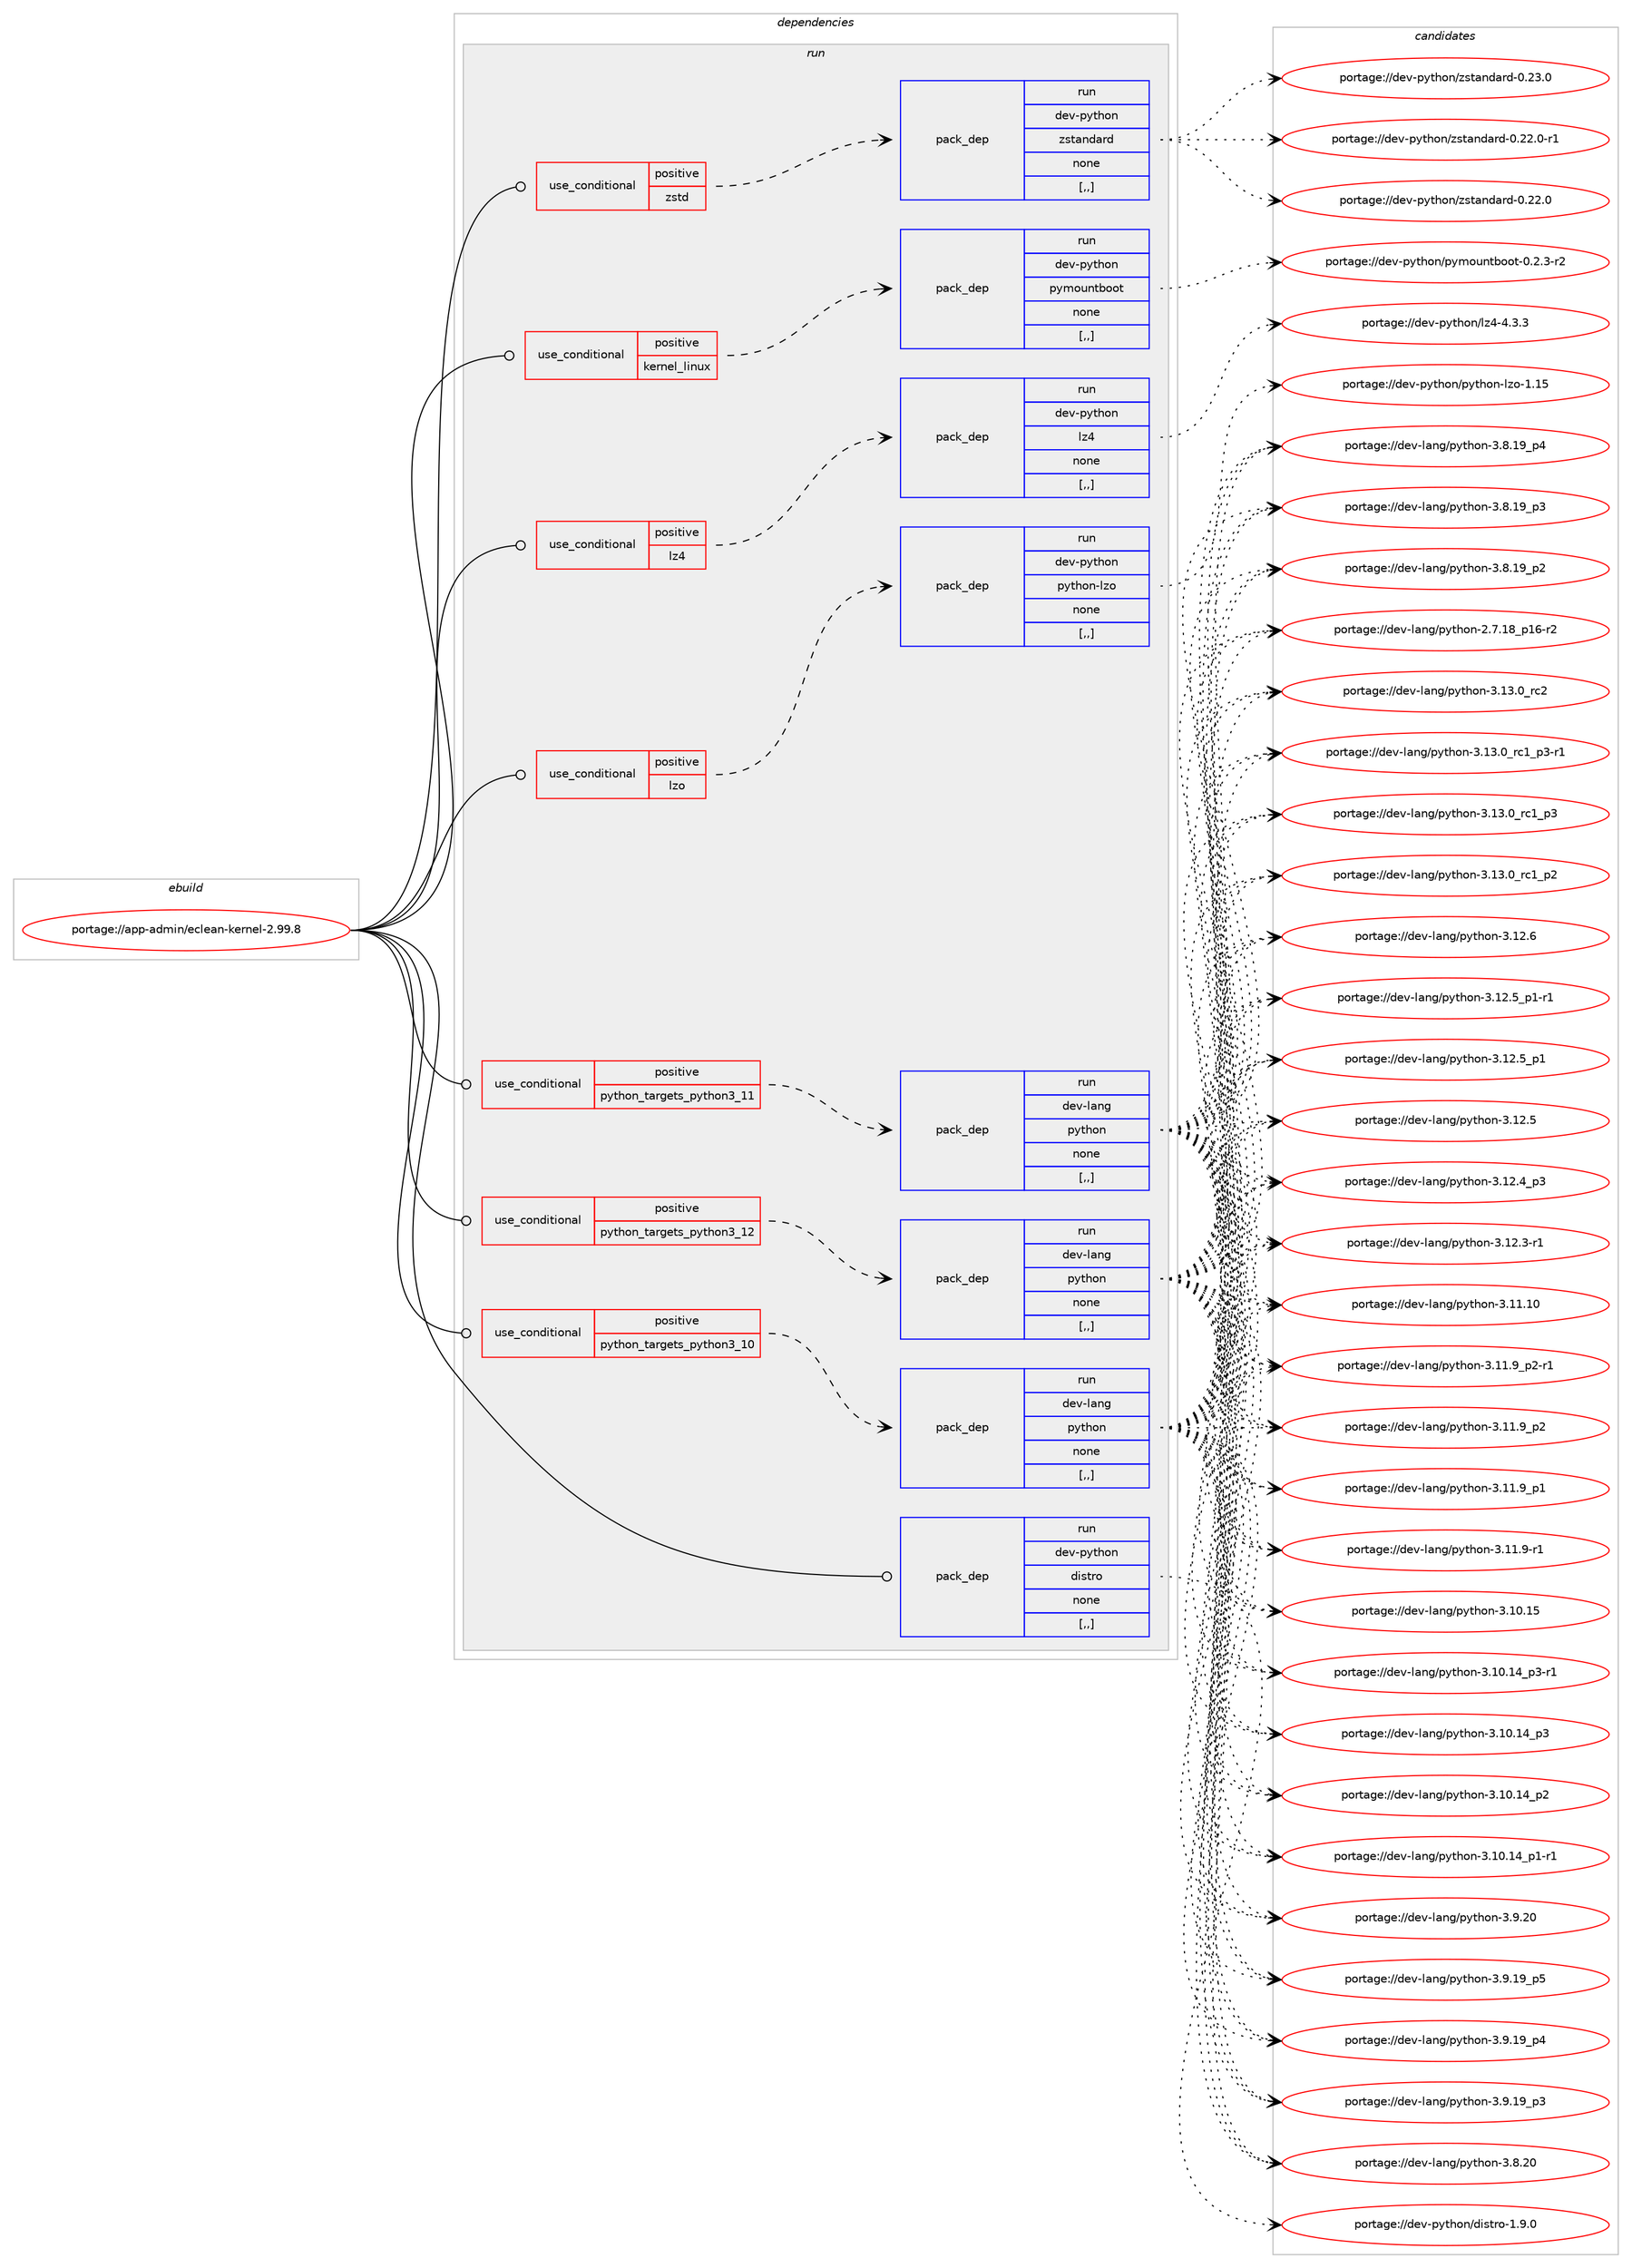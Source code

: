 digraph prolog {

# *************
# Graph options
# *************

newrank=true;
concentrate=true;
compound=true;
graph [rankdir=LR,fontname=Helvetica,fontsize=10,ranksep=1.5];#, ranksep=2.5, nodesep=0.2];
edge  [arrowhead=vee];
node  [fontname=Helvetica,fontsize=10];

# **********
# The ebuild
# **********

subgraph cluster_leftcol {
color=gray;
label=<<i>ebuild</i>>;
id [label="portage://app-admin/eclean-kernel-2.99.8", color=red, width=4, href="../app-admin/eclean-kernel-2.99.8.svg"];
}

# ****************
# The dependencies
# ****************

subgraph cluster_midcol {
color=gray;
label=<<i>dependencies</i>>;
subgraph cluster_compile {
fillcolor="#eeeeee";
style=filled;
label=<<i>compile</i>>;
}
subgraph cluster_compileandrun {
fillcolor="#eeeeee";
style=filled;
label=<<i>compile and run</i>>;
}
subgraph cluster_run {
fillcolor="#eeeeee";
style=filled;
label=<<i>run</i>>;
subgraph cond130299 {
dependency495955 [label=<<TABLE BORDER="0" CELLBORDER="1" CELLSPACING="0" CELLPADDING="4"><TR><TD ROWSPAN="3" CELLPADDING="10">use_conditional</TD></TR><TR><TD>positive</TD></TR><TR><TD>kernel_linux</TD></TR></TABLE>>, shape=none, color=red];
subgraph pack362051 {
dependency495956 [label=<<TABLE BORDER="0" CELLBORDER="1" CELLSPACING="0" CELLPADDING="4" WIDTH="220"><TR><TD ROWSPAN="6" CELLPADDING="30">pack_dep</TD></TR><TR><TD WIDTH="110">run</TD></TR><TR><TD>dev-python</TD></TR><TR><TD>pymountboot</TD></TR><TR><TD>none</TD></TR><TR><TD>[,,]</TD></TR></TABLE>>, shape=none, color=blue];
}
dependency495955:e -> dependency495956:w [weight=20,style="dashed",arrowhead="vee"];
}
id:e -> dependency495955:w [weight=20,style="solid",arrowhead="odot"];
subgraph cond130300 {
dependency495957 [label=<<TABLE BORDER="0" CELLBORDER="1" CELLSPACING="0" CELLPADDING="4"><TR><TD ROWSPAN="3" CELLPADDING="10">use_conditional</TD></TR><TR><TD>positive</TD></TR><TR><TD>lz4</TD></TR></TABLE>>, shape=none, color=red];
subgraph pack362052 {
dependency495958 [label=<<TABLE BORDER="0" CELLBORDER="1" CELLSPACING="0" CELLPADDING="4" WIDTH="220"><TR><TD ROWSPAN="6" CELLPADDING="30">pack_dep</TD></TR><TR><TD WIDTH="110">run</TD></TR><TR><TD>dev-python</TD></TR><TR><TD>lz4</TD></TR><TR><TD>none</TD></TR><TR><TD>[,,]</TD></TR></TABLE>>, shape=none, color=blue];
}
dependency495957:e -> dependency495958:w [weight=20,style="dashed",arrowhead="vee"];
}
id:e -> dependency495957:w [weight=20,style="solid",arrowhead="odot"];
subgraph cond130301 {
dependency495959 [label=<<TABLE BORDER="0" CELLBORDER="1" CELLSPACING="0" CELLPADDING="4"><TR><TD ROWSPAN="3" CELLPADDING="10">use_conditional</TD></TR><TR><TD>positive</TD></TR><TR><TD>lzo</TD></TR></TABLE>>, shape=none, color=red];
subgraph pack362053 {
dependency495960 [label=<<TABLE BORDER="0" CELLBORDER="1" CELLSPACING="0" CELLPADDING="4" WIDTH="220"><TR><TD ROWSPAN="6" CELLPADDING="30">pack_dep</TD></TR><TR><TD WIDTH="110">run</TD></TR><TR><TD>dev-python</TD></TR><TR><TD>python-lzo</TD></TR><TR><TD>none</TD></TR><TR><TD>[,,]</TD></TR></TABLE>>, shape=none, color=blue];
}
dependency495959:e -> dependency495960:w [weight=20,style="dashed",arrowhead="vee"];
}
id:e -> dependency495959:w [weight=20,style="solid",arrowhead="odot"];
subgraph cond130302 {
dependency495961 [label=<<TABLE BORDER="0" CELLBORDER="1" CELLSPACING="0" CELLPADDING="4"><TR><TD ROWSPAN="3" CELLPADDING="10">use_conditional</TD></TR><TR><TD>positive</TD></TR><TR><TD>python_targets_python3_10</TD></TR></TABLE>>, shape=none, color=red];
subgraph pack362054 {
dependency495962 [label=<<TABLE BORDER="0" CELLBORDER="1" CELLSPACING="0" CELLPADDING="4" WIDTH="220"><TR><TD ROWSPAN="6" CELLPADDING="30">pack_dep</TD></TR><TR><TD WIDTH="110">run</TD></TR><TR><TD>dev-lang</TD></TR><TR><TD>python</TD></TR><TR><TD>none</TD></TR><TR><TD>[,,]</TD></TR></TABLE>>, shape=none, color=blue];
}
dependency495961:e -> dependency495962:w [weight=20,style="dashed",arrowhead="vee"];
}
id:e -> dependency495961:w [weight=20,style="solid",arrowhead="odot"];
subgraph cond130303 {
dependency495963 [label=<<TABLE BORDER="0" CELLBORDER="1" CELLSPACING="0" CELLPADDING="4"><TR><TD ROWSPAN="3" CELLPADDING="10">use_conditional</TD></TR><TR><TD>positive</TD></TR><TR><TD>python_targets_python3_11</TD></TR></TABLE>>, shape=none, color=red];
subgraph pack362055 {
dependency495964 [label=<<TABLE BORDER="0" CELLBORDER="1" CELLSPACING="0" CELLPADDING="4" WIDTH="220"><TR><TD ROWSPAN="6" CELLPADDING="30">pack_dep</TD></TR><TR><TD WIDTH="110">run</TD></TR><TR><TD>dev-lang</TD></TR><TR><TD>python</TD></TR><TR><TD>none</TD></TR><TR><TD>[,,]</TD></TR></TABLE>>, shape=none, color=blue];
}
dependency495963:e -> dependency495964:w [weight=20,style="dashed",arrowhead="vee"];
}
id:e -> dependency495963:w [weight=20,style="solid",arrowhead="odot"];
subgraph cond130304 {
dependency495965 [label=<<TABLE BORDER="0" CELLBORDER="1" CELLSPACING="0" CELLPADDING="4"><TR><TD ROWSPAN="3" CELLPADDING="10">use_conditional</TD></TR><TR><TD>positive</TD></TR><TR><TD>python_targets_python3_12</TD></TR></TABLE>>, shape=none, color=red];
subgraph pack362056 {
dependency495966 [label=<<TABLE BORDER="0" CELLBORDER="1" CELLSPACING="0" CELLPADDING="4" WIDTH="220"><TR><TD ROWSPAN="6" CELLPADDING="30">pack_dep</TD></TR><TR><TD WIDTH="110">run</TD></TR><TR><TD>dev-lang</TD></TR><TR><TD>python</TD></TR><TR><TD>none</TD></TR><TR><TD>[,,]</TD></TR></TABLE>>, shape=none, color=blue];
}
dependency495965:e -> dependency495966:w [weight=20,style="dashed",arrowhead="vee"];
}
id:e -> dependency495965:w [weight=20,style="solid",arrowhead="odot"];
subgraph cond130305 {
dependency495967 [label=<<TABLE BORDER="0" CELLBORDER="1" CELLSPACING="0" CELLPADDING="4"><TR><TD ROWSPAN="3" CELLPADDING="10">use_conditional</TD></TR><TR><TD>positive</TD></TR><TR><TD>zstd</TD></TR></TABLE>>, shape=none, color=red];
subgraph pack362057 {
dependency495968 [label=<<TABLE BORDER="0" CELLBORDER="1" CELLSPACING="0" CELLPADDING="4" WIDTH="220"><TR><TD ROWSPAN="6" CELLPADDING="30">pack_dep</TD></TR><TR><TD WIDTH="110">run</TD></TR><TR><TD>dev-python</TD></TR><TR><TD>zstandard</TD></TR><TR><TD>none</TD></TR><TR><TD>[,,]</TD></TR></TABLE>>, shape=none, color=blue];
}
dependency495967:e -> dependency495968:w [weight=20,style="dashed",arrowhead="vee"];
}
id:e -> dependency495967:w [weight=20,style="solid",arrowhead="odot"];
subgraph pack362058 {
dependency495969 [label=<<TABLE BORDER="0" CELLBORDER="1" CELLSPACING="0" CELLPADDING="4" WIDTH="220"><TR><TD ROWSPAN="6" CELLPADDING="30">pack_dep</TD></TR><TR><TD WIDTH="110">run</TD></TR><TR><TD>dev-python</TD></TR><TR><TD>distro</TD></TR><TR><TD>none</TD></TR><TR><TD>[,,]</TD></TR></TABLE>>, shape=none, color=blue];
}
id:e -> dependency495969:w [weight=20,style="solid",arrowhead="odot"];
}
}

# **************
# The candidates
# **************

subgraph cluster_choices {
rank=same;
color=gray;
label=<<i>candidates</i>>;

subgraph choice362051 {
color=black;
nodesep=1;
choice1001011184511212111610411111047112121109111117110116981111111164548465046514511450 [label="portage://dev-python/pymountboot-0.2.3-r2", color=red, width=4,href="../dev-python/pymountboot-0.2.3-r2.svg"];
dependency495956:e -> choice1001011184511212111610411111047112121109111117110116981111111164548465046514511450:w [style=dotted,weight="100"];
}
subgraph choice362052 {
color=black;
nodesep=1;
choice100101118451121211161041111104710812252455246514651 [label="portage://dev-python/lz4-4.3.3", color=red, width=4,href="../dev-python/lz4-4.3.3.svg"];
dependency495958:e -> choice100101118451121211161041111104710812252455246514651:w [style=dotted,weight="100"];
}
subgraph choice362053 {
color=black;
nodesep=1;
choice1001011184511212111610411111047112121116104111110451081221114549464953 [label="portage://dev-python/python-lzo-1.15", color=red, width=4,href="../dev-python/python-lzo-1.15.svg"];
dependency495960:e -> choice1001011184511212111610411111047112121116104111110451081221114549464953:w [style=dotted,weight="100"];
}
subgraph choice362054 {
color=black;
nodesep=1;
choice10010111845108971101034711212111610411111045514649514648951149950 [label="portage://dev-lang/python-3.13.0_rc2", color=red, width=4,href="../dev-lang/python-3.13.0_rc2.svg"];
choice1001011184510897110103471121211161041111104551464951464895114994995112514511449 [label="portage://dev-lang/python-3.13.0_rc1_p3-r1", color=red, width=4,href="../dev-lang/python-3.13.0_rc1_p3-r1.svg"];
choice100101118451089711010347112121116104111110455146495146489511499499511251 [label="portage://dev-lang/python-3.13.0_rc1_p3", color=red, width=4,href="../dev-lang/python-3.13.0_rc1_p3.svg"];
choice100101118451089711010347112121116104111110455146495146489511499499511250 [label="portage://dev-lang/python-3.13.0_rc1_p2", color=red, width=4,href="../dev-lang/python-3.13.0_rc1_p2.svg"];
choice10010111845108971101034711212111610411111045514649504654 [label="portage://dev-lang/python-3.12.6", color=red, width=4,href="../dev-lang/python-3.12.6.svg"];
choice1001011184510897110103471121211161041111104551464950465395112494511449 [label="portage://dev-lang/python-3.12.5_p1-r1", color=red, width=4,href="../dev-lang/python-3.12.5_p1-r1.svg"];
choice100101118451089711010347112121116104111110455146495046539511249 [label="portage://dev-lang/python-3.12.5_p1", color=red, width=4,href="../dev-lang/python-3.12.5_p1.svg"];
choice10010111845108971101034711212111610411111045514649504653 [label="portage://dev-lang/python-3.12.5", color=red, width=4,href="../dev-lang/python-3.12.5.svg"];
choice100101118451089711010347112121116104111110455146495046529511251 [label="portage://dev-lang/python-3.12.4_p3", color=red, width=4,href="../dev-lang/python-3.12.4_p3.svg"];
choice100101118451089711010347112121116104111110455146495046514511449 [label="portage://dev-lang/python-3.12.3-r1", color=red, width=4,href="../dev-lang/python-3.12.3-r1.svg"];
choice1001011184510897110103471121211161041111104551464949464948 [label="portage://dev-lang/python-3.11.10", color=red, width=4,href="../dev-lang/python-3.11.10.svg"];
choice1001011184510897110103471121211161041111104551464949465795112504511449 [label="portage://dev-lang/python-3.11.9_p2-r1", color=red, width=4,href="../dev-lang/python-3.11.9_p2-r1.svg"];
choice100101118451089711010347112121116104111110455146494946579511250 [label="portage://dev-lang/python-3.11.9_p2", color=red, width=4,href="../dev-lang/python-3.11.9_p2.svg"];
choice100101118451089711010347112121116104111110455146494946579511249 [label="portage://dev-lang/python-3.11.9_p1", color=red, width=4,href="../dev-lang/python-3.11.9_p1.svg"];
choice100101118451089711010347112121116104111110455146494946574511449 [label="portage://dev-lang/python-3.11.9-r1", color=red, width=4,href="../dev-lang/python-3.11.9-r1.svg"];
choice1001011184510897110103471121211161041111104551464948464953 [label="portage://dev-lang/python-3.10.15", color=red, width=4,href="../dev-lang/python-3.10.15.svg"];
choice100101118451089711010347112121116104111110455146494846495295112514511449 [label="portage://dev-lang/python-3.10.14_p3-r1", color=red, width=4,href="../dev-lang/python-3.10.14_p3-r1.svg"];
choice10010111845108971101034711212111610411111045514649484649529511251 [label="portage://dev-lang/python-3.10.14_p3", color=red, width=4,href="../dev-lang/python-3.10.14_p3.svg"];
choice10010111845108971101034711212111610411111045514649484649529511250 [label="portage://dev-lang/python-3.10.14_p2", color=red, width=4,href="../dev-lang/python-3.10.14_p2.svg"];
choice100101118451089711010347112121116104111110455146494846495295112494511449 [label="portage://dev-lang/python-3.10.14_p1-r1", color=red, width=4,href="../dev-lang/python-3.10.14_p1-r1.svg"];
choice10010111845108971101034711212111610411111045514657465048 [label="portage://dev-lang/python-3.9.20", color=red, width=4,href="../dev-lang/python-3.9.20.svg"];
choice100101118451089711010347112121116104111110455146574649579511253 [label="portage://dev-lang/python-3.9.19_p5", color=red, width=4,href="../dev-lang/python-3.9.19_p5.svg"];
choice100101118451089711010347112121116104111110455146574649579511252 [label="portage://dev-lang/python-3.9.19_p4", color=red, width=4,href="../dev-lang/python-3.9.19_p4.svg"];
choice100101118451089711010347112121116104111110455146574649579511251 [label="portage://dev-lang/python-3.9.19_p3", color=red, width=4,href="../dev-lang/python-3.9.19_p3.svg"];
choice10010111845108971101034711212111610411111045514656465048 [label="portage://dev-lang/python-3.8.20", color=red, width=4,href="../dev-lang/python-3.8.20.svg"];
choice100101118451089711010347112121116104111110455146564649579511252 [label="portage://dev-lang/python-3.8.19_p4", color=red, width=4,href="../dev-lang/python-3.8.19_p4.svg"];
choice100101118451089711010347112121116104111110455146564649579511251 [label="portage://dev-lang/python-3.8.19_p3", color=red, width=4,href="../dev-lang/python-3.8.19_p3.svg"];
choice100101118451089711010347112121116104111110455146564649579511250 [label="portage://dev-lang/python-3.8.19_p2", color=red, width=4,href="../dev-lang/python-3.8.19_p2.svg"];
choice100101118451089711010347112121116104111110455046554649569511249544511450 [label="portage://dev-lang/python-2.7.18_p16-r2", color=red, width=4,href="../dev-lang/python-2.7.18_p16-r2.svg"];
dependency495962:e -> choice10010111845108971101034711212111610411111045514649514648951149950:w [style=dotted,weight="100"];
dependency495962:e -> choice1001011184510897110103471121211161041111104551464951464895114994995112514511449:w [style=dotted,weight="100"];
dependency495962:e -> choice100101118451089711010347112121116104111110455146495146489511499499511251:w [style=dotted,weight="100"];
dependency495962:e -> choice100101118451089711010347112121116104111110455146495146489511499499511250:w [style=dotted,weight="100"];
dependency495962:e -> choice10010111845108971101034711212111610411111045514649504654:w [style=dotted,weight="100"];
dependency495962:e -> choice1001011184510897110103471121211161041111104551464950465395112494511449:w [style=dotted,weight="100"];
dependency495962:e -> choice100101118451089711010347112121116104111110455146495046539511249:w [style=dotted,weight="100"];
dependency495962:e -> choice10010111845108971101034711212111610411111045514649504653:w [style=dotted,weight="100"];
dependency495962:e -> choice100101118451089711010347112121116104111110455146495046529511251:w [style=dotted,weight="100"];
dependency495962:e -> choice100101118451089711010347112121116104111110455146495046514511449:w [style=dotted,weight="100"];
dependency495962:e -> choice1001011184510897110103471121211161041111104551464949464948:w [style=dotted,weight="100"];
dependency495962:e -> choice1001011184510897110103471121211161041111104551464949465795112504511449:w [style=dotted,weight="100"];
dependency495962:e -> choice100101118451089711010347112121116104111110455146494946579511250:w [style=dotted,weight="100"];
dependency495962:e -> choice100101118451089711010347112121116104111110455146494946579511249:w [style=dotted,weight="100"];
dependency495962:e -> choice100101118451089711010347112121116104111110455146494946574511449:w [style=dotted,weight="100"];
dependency495962:e -> choice1001011184510897110103471121211161041111104551464948464953:w [style=dotted,weight="100"];
dependency495962:e -> choice100101118451089711010347112121116104111110455146494846495295112514511449:w [style=dotted,weight="100"];
dependency495962:e -> choice10010111845108971101034711212111610411111045514649484649529511251:w [style=dotted,weight="100"];
dependency495962:e -> choice10010111845108971101034711212111610411111045514649484649529511250:w [style=dotted,weight="100"];
dependency495962:e -> choice100101118451089711010347112121116104111110455146494846495295112494511449:w [style=dotted,weight="100"];
dependency495962:e -> choice10010111845108971101034711212111610411111045514657465048:w [style=dotted,weight="100"];
dependency495962:e -> choice100101118451089711010347112121116104111110455146574649579511253:w [style=dotted,weight="100"];
dependency495962:e -> choice100101118451089711010347112121116104111110455146574649579511252:w [style=dotted,weight="100"];
dependency495962:e -> choice100101118451089711010347112121116104111110455146574649579511251:w [style=dotted,weight="100"];
dependency495962:e -> choice10010111845108971101034711212111610411111045514656465048:w [style=dotted,weight="100"];
dependency495962:e -> choice100101118451089711010347112121116104111110455146564649579511252:w [style=dotted,weight="100"];
dependency495962:e -> choice100101118451089711010347112121116104111110455146564649579511251:w [style=dotted,weight="100"];
dependency495962:e -> choice100101118451089711010347112121116104111110455146564649579511250:w [style=dotted,weight="100"];
dependency495962:e -> choice100101118451089711010347112121116104111110455046554649569511249544511450:w [style=dotted,weight="100"];
}
subgraph choice362055 {
color=black;
nodesep=1;
choice10010111845108971101034711212111610411111045514649514648951149950 [label="portage://dev-lang/python-3.13.0_rc2", color=red, width=4,href="../dev-lang/python-3.13.0_rc2.svg"];
choice1001011184510897110103471121211161041111104551464951464895114994995112514511449 [label="portage://dev-lang/python-3.13.0_rc1_p3-r1", color=red, width=4,href="../dev-lang/python-3.13.0_rc1_p3-r1.svg"];
choice100101118451089711010347112121116104111110455146495146489511499499511251 [label="portage://dev-lang/python-3.13.0_rc1_p3", color=red, width=4,href="../dev-lang/python-3.13.0_rc1_p3.svg"];
choice100101118451089711010347112121116104111110455146495146489511499499511250 [label="portage://dev-lang/python-3.13.0_rc1_p2", color=red, width=4,href="../dev-lang/python-3.13.0_rc1_p2.svg"];
choice10010111845108971101034711212111610411111045514649504654 [label="portage://dev-lang/python-3.12.6", color=red, width=4,href="../dev-lang/python-3.12.6.svg"];
choice1001011184510897110103471121211161041111104551464950465395112494511449 [label="portage://dev-lang/python-3.12.5_p1-r1", color=red, width=4,href="../dev-lang/python-3.12.5_p1-r1.svg"];
choice100101118451089711010347112121116104111110455146495046539511249 [label="portage://dev-lang/python-3.12.5_p1", color=red, width=4,href="../dev-lang/python-3.12.5_p1.svg"];
choice10010111845108971101034711212111610411111045514649504653 [label="portage://dev-lang/python-3.12.5", color=red, width=4,href="../dev-lang/python-3.12.5.svg"];
choice100101118451089711010347112121116104111110455146495046529511251 [label="portage://dev-lang/python-3.12.4_p3", color=red, width=4,href="../dev-lang/python-3.12.4_p3.svg"];
choice100101118451089711010347112121116104111110455146495046514511449 [label="portage://dev-lang/python-3.12.3-r1", color=red, width=4,href="../dev-lang/python-3.12.3-r1.svg"];
choice1001011184510897110103471121211161041111104551464949464948 [label="portage://dev-lang/python-3.11.10", color=red, width=4,href="../dev-lang/python-3.11.10.svg"];
choice1001011184510897110103471121211161041111104551464949465795112504511449 [label="portage://dev-lang/python-3.11.9_p2-r1", color=red, width=4,href="../dev-lang/python-3.11.9_p2-r1.svg"];
choice100101118451089711010347112121116104111110455146494946579511250 [label="portage://dev-lang/python-3.11.9_p2", color=red, width=4,href="../dev-lang/python-3.11.9_p2.svg"];
choice100101118451089711010347112121116104111110455146494946579511249 [label="portage://dev-lang/python-3.11.9_p1", color=red, width=4,href="../dev-lang/python-3.11.9_p1.svg"];
choice100101118451089711010347112121116104111110455146494946574511449 [label="portage://dev-lang/python-3.11.9-r1", color=red, width=4,href="../dev-lang/python-3.11.9-r1.svg"];
choice1001011184510897110103471121211161041111104551464948464953 [label="portage://dev-lang/python-3.10.15", color=red, width=4,href="../dev-lang/python-3.10.15.svg"];
choice100101118451089711010347112121116104111110455146494846495295112514511449 [label="portage://dev-lang/python-3.10.14_p3-r1", color=red, width=4,href="../dev-lang/python-3.10.14_p3-r1.svg"];
choice10010111845108971101034711212111610411111045514649484649529511251 [label="portage://dev-lang/python-3.10.14_p3", color=red, width=4,href="../dev-lang/python-3.10.14_p3.svg"];
choice10010111845108971101034711212111610411111045514649484649529511250 [label="portage://dev-lang/python-3.10.14_p2", color=red, width=4,href="../dev-lang/python-3.10.14_p2.svg"];
choice100101118451089711010347112121116104111110455146494846495295112494511449 [label="portage://dev-lang/python-3.10.14_p1-r1", color=red, width=4,href="../dev-lang/python-3.10.14_p1-r1.svg"];
choice10010111845108971101034711212111610411111045514657465048 [label="portage://dev-lang/python-3.9.20", color=red, width=4,href="../dev-lang/python-3.9.20.svg"];
choice100101118451089711010347112121116104111110455146574649579511253 [label="portage://dev-lang/python-3.9.19_p5", color=red, width=4,href="../dev-lang/python-3.9.19_p5.svg"];
choice100101118451089711010347112121116104111110455146574649579511252 [label="portage://dev-lang/python-3.9.19_p4", color=red, width=4,href="../dev-lang/python-3.9.19_p4.svg"];
choice100101118451089711010347112121116104111110455146574649579511251 [label="portage://dev-lang/python-3.9.19_p3", color=red, width=4,href="../dev-lang/python-3.9.19_p3.svg"];
choice10010111845108971101034711212111610411111045514656465048 [label="portage://dev-lang/python-3.8.20", color=red, width=4,href="../dev-lang/python-3.8.20.svg"];
choice100101118451089711010347112121116104111110455146564649579511252 [label="portage://dev-lang/python-3.8.19_p4", color=red, width=4,href="../dev-lang/python-3.8.19_p4.svg"];
choice100101118451089711010347112121116104111110455146564649579511251 [label="portage://dev-lang/python-3.8.19_p3", color=red, width=4,href="../dev-lang/python-3.8.19_p3.svg"];
choice100101118451089711010347112121116104111110455146564649579511250 [label="portage://dev-lang/python-3.8.19_p2", color=red, width=4,href="../dev-lang/python-3.8.19_p2.svg"];
choice100101118451089711010347112121116104111110455046554649569511249544511450 [label="portage://dev-lang/python-2.7.18_p16-r2", color=red, width=4,href="../dev-lang/python-2.7.18_p16-r2.svg"];
dependency495964:e -> choice10010111845108971101034711212111610411111045514649514648951149950:w [style=dotted,weight="100"];
dependency495964:e -> choice1001011184510897110103471121211161041111104551464951464895114994995112514511449:w [style=dotted,weight="100"];
dependency495964:e -> choice100101118451089711010347112121116104111110455146495146489511499499511251:w [style=dotted,weight="100"];
dependency495964:e -> choice100101118451089711010347112121116104111110455146495146489511499499511250:w [style=dotted,weight="100"];
dependency495964:e -> choice10010111845108971101034711212111610411111045514649504654:w [style=dotted,weight="100"];
dependency495964:e -> choice1001011184510897110103471121211161041111104551464950465395112494511449:w [style=dotted,weight="100"];
dependency495964:e -> choice100101118451089711010347112121116104111110455146495046539511249:w [style=dotted,weight="100"];
dependency495964:e -> choice10010111845108971101034711212111610411111045514649504653:w [style=dotted,weight="100"];
dependency495964:e -> choice100101118451089711010347112121116104111110455146495046529511251:w [style=dotted,weight="100"];
dependency495964:e -> choice100101118451089711010347112121116104111110455146495046514511449:w [style=dotted,weight="100"];
dependency495964:e -> choice1001011184510897110103471121211161041111104551464949464948:w [style=dotted,weight="100"];
dependency495964:e -> choice1001011184510897110103471121211161041111104551464949465795112504511449:w [style=dotted,weight="100"];
dependency495964:e -> choice100101118451089711010347112121116104111110455146494946579511250:w [style=dotted,weight="100"];
dependency495964:e -> choice100101118451089711010347112121116104111110455146494946579511249:w [style=dotted,weight="100"];
dependency495964:e -> choice100101118451089711010347112121116104111110455146494946574511449:w [style=dotted,weight="100"];
dependency495964:e -> choice1001011184510897110103471121211161041111104551464948464953:w [style=dotted,weight="100"];
dependency495964:e -> choice100101118451089711010347112121116104111110455146494846495295112514511449:w [style=dotted,weight="100"];
dependency495964:e -> choice10010111845108971101034711212111610411111045514649484649529511251:w [style=dotted,weight="100"];
dependency495964:e -> choice10010111845108971101034711212111610411111045514649484649529511250:w [style=dotted,weight="100"];
dependency495964:e -> choice100101118451089711010347112121116104111110455146494846495295112494511449:w [style=dotted,weight="100"];
dependency495964:e -> choice10010111845108971101034711212111610411111045514657465048:w [style=dotted,weight="100"];
dependency495964:e -> choice100101118451089711010347112121116104111110455146574649579511253:w [style=dotted,weight="100"];
dependency495964:e -> choice100101118451089711010347112121116104111110455146574649579511252:w [style=dotted,weight="100"];
dependency495964:e -> choice100101118451089711010347112121116104111110455146574649579511251:w [style=dotted,weight="100"];
dependency495964:e -> choice10010111845108971101034711212111610411111045514656465048:w [style=dotted,weight="100"];
dependency495964:e -> choice100101118451089711010347112121116104111110455146564649579511252:w [style=dotted,weight="100"];
dependency495964:e -> choice100101118451089711010347112121116104111110455146564649579511251:w [style=dotted,weight="100"];
dependency495964:e -> choice100101118451089711010347112121116104111110455146564649579511250:w [style=dotted,weight="100"];
dependency495964:e -> choice100101118451089711010347112121116104111110455046554649569511249544511450:w [style=dotted,weight="100"];
}
subgraph choice362056 {
color=black;
nodesep=1;
choice10010111845108971101034711212111610411111045514649514648951149950 [label="portage://dev-lang/python-3.13.0_rc2", color=red, width=4,href="../dev-lang/python-3.13.0_rc2.svg"];
choice1001011184510897110103471121211161041111104551464951464895114994995112514511449 [label="portage://dev-lang/python-3.13.0_rc1_p3-r1", color=red, width=4,href="../dev-lang/python-3.13.0_rc1_p3-r1.svg"];
choice100101118451089711010347112121116104111110455146495146489511499499511251 [label="portage://dev-lang/python-3.13.0_rc1_p3", color=red, width=4,href="../dev-lang/python-3.13.0_rc1_p3.svg"];
choice100101118451089711010347112121116104111110455146495146489511499499511250 [label="portage://dev-lang/python-3.13.0_rc1_p2", color=red, width=4,href="../dev-lang/python-3.13.0_rc1_p2.svg"];
choice10010111845108971101034711212111610411111045514649504654 [label="portage://dev-lang/python-3.12.6", color=red, width=4,href="../dev-lang/python-3.12.6.svg"];
choice1001011184510897110103471121211161041111104551464950465395112494511449 [label="portage://dev-lang/python-3.12.5_p1-r1", color=red, width=4,href="../dev-lang/python-3.12.5_p1-r1.svg"];
choice100101118451089711010347112121116104111110455146495046539511249 [label="portage://dev-lang/python-3.12.5_p1", color=red, width=4,href="../dev-lang/python-3.12.5_p1.svg"];
choice10010111845108971101034711212111610411111045514649504653 [label="portage://dev-lang/python-3.12.5", color=red, width=4,href="../dev-lang/python-3.12.5.svg"];
choice100101118451089711010347112121116104111110455146495046529511251 [label="portage://dev-lang/python-3.12.4_p3", color=red, width=4,href="../dev-lang/python-3.12.4_p3.svg"];
choice100101118451089711010347112121116104111110455146495046514511449 [label="portage://dev-lang/python-3.12.3-r1", color=red, width=4,href="../dev-lang/python-3.12.3-r1.svg"];
choice1001011184510897110103471121211161041111104551464949464948 [label="portage://dev-lang/python-3.11.10", color=red, width=4,href="../dev-lang/python-3.11.10.svg"];
choice1001011184510897110103471121211161041111104551464949465795112504511449 [label="portage://dev-lang/python-3.11.9_p2-r1", color=red, width=4,href="../dev-lang/python-3.11.9_p2-r1.svg"];
choice100101118451089711010347112121116104111110455146494946579511250 [label="portage://dev-lang/python-3.11.9_p2", color=red, width=4,href="../dev-lang/python-3.11.9_p2.svg"];
choice100101118451089711010347112121116104111110455146494946579511249 [label="portage://dev-lang/python-3.11.9_p1", color=red, width=4,href="../dev-lang/python-3.11.9_p1.svg"];
choice100101118451089711010347112121116104111110455146494946574511449 [label="portage://dev-lang/python-3.11.9-r1", color=red, width=4,href="../dev-lang/python-3.11.9-r1.svg"];
choice1001011184510897110103471121211161041111104551464948464953 [label="portage://dev-lang/python-3.10.15", color=red, width=4,href="../dev-lang/python-3.10.15.svg"];
choice100101118451089711010347112121116104111110455146494846495295112514511449 [label="portage://dev-lang/python-3.10.14_p3-r1", color=red, width=4,href="../dev-lang/python-3.10.14_p3-r1.svg"];
choice10010111845108971101034711212111610411111045514649484649529511251 [label="portage://dev-lang/python-3.10.14_p3", color=red, width=4,href="../dev-lang/python-3.10.14_p3.svg"];
choice10010111845108971101034711212111610411111045514649484649529511250 [label="portage://dev-lang/python-3.10.14_p2", color=red, width=4,href="../dev-lang/python-3.10.14_p2.svg"];
choice100101118451089711010347112121116104111110455146494846495295112494511449 [label="portage://dev-lang/python-3.10.14_p1-r1", color=red, width=4,href="../dev-lang/python-3.10.14_p1-r1.svg"];
choice10010111845108971101034711212111610411111045514657465048 [label="portage://dev-lang/python-3.9.20", color=red, width=4,href="../dev-lang/python-3.9.20.svg"];
choice100101118451089711010347112121116104111110455146574649579511253 [label="portage://dev-lang/python-3.9.19_p5", color=red, width=4,href="../dev-lang/python-3.9.19_p5.svg"];
choice100101118451089711010347112121116104111110455146574649579511252 [label="portage://dev-lang/python-3.9.19_p4", color=red, width=4,href="../dev-lang/python-3.9.19_p4.svg"];
choice100101118451089711010347112121116104111110455146574649579511251 [label="portage://dev-lang/python-3.9.19_p3", color=red, width=4,href="../dev-lang/python-3.9.19_p3.svg"];
choice10010111845108971101034711212111610411111045514656465048 [label="portage://dev-lang/python-3.8.20", color=red, width=4,href="../dev-lang/python-3.8.20.svg"];
choice100101118451089711010347112121116104111110455146564649579511252 [label="portage://dev-lang/python-3.8.19_p4", color=red, width=4,href="../dev-lang/python-3.8.19_p4.svg"];
choice100101118451089711010347112121116104111110455146564649579511251 [label="portage://dev-lang/python-3.8.19_p3", color=red, width=4,href="../dev-lang/python-3.8.19_p3.svg"];
choice100101118451089711010347112121116104111110455146564649579511250 [label="portage://dev-lang/python-3.8.19_p2", color=red, width=4,href="../dev-lang/python-3.8.19_p2.svg"];
choice100101118451089711010347112121116104111110455046554649569511249544511450 [label="portage://dev-lang/python-2.7.18_p16-r2", color=red, width=4,href="../dev-lang/python-2.7.18_p16-r2.svg"];
dependency495966:e -> choice10010111845108971101034711212111610411111045514649514648951149950:w [style=dotted,weight="100"];
dependency495966:e -> choice1001011184510897110103471121211161041111104551464951464895114994995112514511449:w [style=dotted,weight="100"];
dependency495966:e -> choice100101118451089711010347112121116104111110455146495146489511499499511251:w [style=dotted,weight="100"];
dependency495966:e -> choice100101118451089711010347112121116104111110455146495146489511499499511250:w [style=dotted,weight="100"];
dependency495966:e -> choice10010111845108971101034711212111610411111045514649504654:w [style=dotted,weight="100"];
dependency495966:e -> choice1001011184510897110103471121211161041111104551464950465395112494511449:w [style=dotted,weight="100"];
dependency495966:e -> choice100101118451089711010347112121116104111110455146495046539511249:w [style=dotted,weight="100"];
dependency495966:e -> choice10010111845108971101034711212111610411111045514649504653:w [style=dotted,weight="100"];
dependency495966:e -> choice100101118451089711010347112121116104111110455146495046529511251:w [style=dotted,weight="100"];
dependency495966:e -> choice100101118451089711010347112121116104111110455146495046514511449:w [style=dotted,weight="100"];
dependency495966:e -> choice1001011184510897110103471121211161041111104551464949464948:w [style=dotted,weight="100"];
dependency495966:e -> choice1001011184510897110103471121211161041111104551464949465795112504511449:w [style=dotted,weight="100"];
dependency495966:e -> choice100101118451089711010347112121116104111110455146494946579511250:w [style=dotted,weight="100"];
dependency495966:e -> choice100101118451089711010347112121116104111110455146494946579511249:w [style=dotted,weight="100"];
dependency495966:e -> choice100101118451089711010347112121116104111110455146494946574511449:w [style=dotted,weight="100"];
dependency495966:e -> choice1001011184510897110103471121211161041111104551464948464953:w [style=dotted,weight="100"];
dependency495966:e -> choice100101118451089711010347112121116104111110455146494846495295112514511449:w [style=dotted,weight="100"];
dependency495966:e -> choice10010111845108971101034711212111610411111045514649484649529511251:w [style=dotted,weight="100"];
dependency495966:e -> choice10010111845108971101034711212111610411111045514649484649529511250:w [style=dotted,weight="100"];
dependency495966:e -> choice100101118451089711010347112121116104111110455146494846495295112494511449:w [style=dotted,weight="100"];
dependency495966:e -> choice10010111845108971101034711212111610411111045514657465048:w [style=dotted,weight="100"];
dependency495966:e -> choice100101118451089711010347112121116104111110455146574649579511253:w [style=dotted,weight="100"];
dependency495966:e -> choice100101118451089711010347112121116104111110455146574649579511252:w [style=dotted,weight="100"];
dependency495966:e -> choice100101118451089711010347112121116104111110455146574649579511251:w [style=dotted,weight="100"];
dependency495966:e -> choice10010111845108971101034711212111610411111045514656465048:w [style=dotted,weight="100"];
dependency495966:e -> choice100101118451089711010347112121116104111110455146564649579511252:w [style=dotted,weight="100"];
dependency495966:e -> choice100101118451089711010347112121116104111110455146564649579511251:w [style=dotted,weight="100"];
dependency495966:e -> choice100101118451089711010347112121116104111110455146564649579511250:w [style=dotted,weight="100"];
dependency495966:e -> choice100101118451089711010347112121116104111110455046554649569511249544511450:w [style=dotted,weight="100"];
}
subgraph choice362057 {
color=black;
nodesep=1;
choice1001011184511212111610411111047122115116971101009711410045484650514648 [label="portage://dev-python/zstandard-0.23.0", color=red, width=4,href="../dev-python/zstandard-0.23.0.svg"];
choice10010111845112121116104111110471221151169711010097114100454846505046484511449 [label="portage://dev-python/zstandard-0.22.0-r1", color=red, width=4,href="../dev-python/zstandard-0.22.0-r1.svg"];
choice1001011184511212111610411111047122115116971101009711410045484650504648 [label="portage://dev-python/zstandard-0.22.0", color=red, width=4,href="../dev-python/zstandard-0.22.0.svg"];
dependency495968:e -> choice1001011184511212111610411111047122115116971101009711410045484650514648:w [style=dotted,weight="100"];
dependency495968:e -> choice10010111845112121116104111110471221151169711010097114100454846505046484511449:w [style=dotted,weight="100"];
dependency495968:e -> choice1001011184511212111610411111047122115116971101009711410045484650504648:w [style=dotted,weight="100"];
}
subgraph choice362058 {
color=black;
nodesep=1;
choice1001011184511212111610411111047100105115116114111454946574648 [label="portage://dev-python/distro-1.9.0", color=red, width=4,href="../dev-python/distro-1.9.0.svg"];
dependency495969:e -> choice1001011184511212111610411111047100105115116114111454946574648:w [style=dotted,weight="100"];
}
}

}
